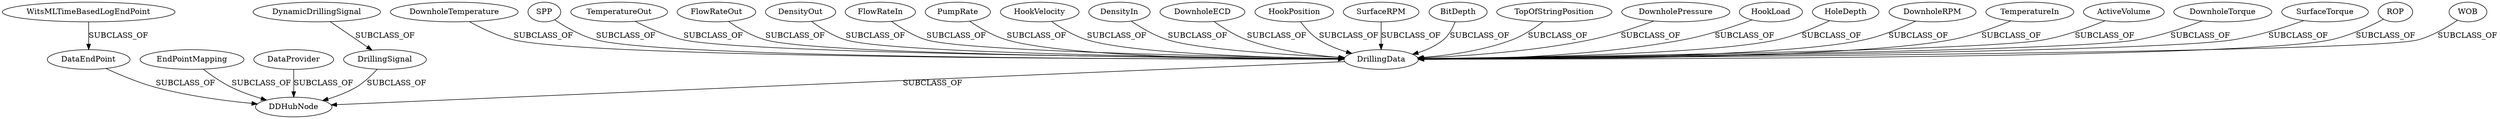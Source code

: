 strict digraph  {
ROP;
WOB;
DownholeTemperature;
SPP;
EndPointMapping;
DynamicDrillingSignal;
TemperatureOut;
WitsMLTimeBasedLogEndPoint;
DDHubNode;
FlowRateOut;
DensityOut;
DataProvider;
FlowRateIn;
PumpRate;
HookVelocity;
DensityIn;
DrillingData;
DownholeECD;
HookPosition;
SurfaceRPM;
BitDepth;
DataEndPoint;
TopOfStringPosition;
DownholePressure;
DrillingSignal;
HookLoad;
HoleDepth;
DownholeRPM;
TemperatureIn;
ActiveVolume;
DownholeTorque;
SurfaceTorque;
ROP -> DrillingData  [label=SUBCLASS_OF];
WOB -> DrillingData  [label=SUBCLASS_OF];
DownholeTemperature -> DrillingData  [label=SUBCLASS_OF];
SPP -> DrillingData  [label=SUBCLASS_OF];
EndPointMapping -> DDHubNode  [label=SUBCLASS_OF];
DynamicDrillingSignal -> DrillingSignal  [label=SUBCLASS_OF];
TemperatureOut -> DrillingData  [label=SUBCLASS_OF];
WitsMLTimeBasedLogEndPoint -> DataEndPoint  [label=SUBCLASS_OF];
FlowRateOut -> DrillingData  [label=SUBCLASS_OF];
DensityOut -> DrillingData  [label=SUBCLASS_OF];
DataProvider -> DDHubNode  [label=SUBCLASS_OF];
FlowRateIn -> DrillingData  [label=SUBCLASS_OF];
PumpRate -> DrillingData  [label=SUBCLASS_OF];
HookVelocity -> DrillingData  [label=SUBCLASS_OF];
DensityIn -> DrillingData  [label=SUBCLASS_OF];
DrillingData -> DDHubNode  [label=SUBCLASS_OF];
DownholeECD -> DrillingData  [label=SUBCLASS_OF];
HookPosition -> DrillingData  [label=SUBCLASS_OF];
SurfaceRPM -> DrillingData  [label=SUBCLASS_OF];
BitDepth -> DrillingData  [label=SUBCLASS_OF];
DataEndPoint -> DDHubNode  [label=SUBCLASS_OF];
TopOfStringPosition -> DrillingData  [label=SUBCLASS_OF];
DownholePressure -> DrillingData  [label=SUBCLASS_OF];
DrillingSignal -> DDHubNode  [label=SUBCLASS_OF];
HookLoad -> DrillingData  [label=SUBCLASS_OF];
HoleDepth -> DrillingData  [label=SUBCLASS_OF];
DownholeRPM -> DrillingData  [label=SUBCLASS_OF];
TemperatureIn -> DrillingData  [label=SUBCLASS_OF];
ActiveVolume -> DrillingData  [label=SUBCLASS_OF];
DownholeTorque -> DrillingData  [label=SUBCLASS_OF];
SurfaceTorque -> DrillingData  [label=SUBCLASS_OF];
}
